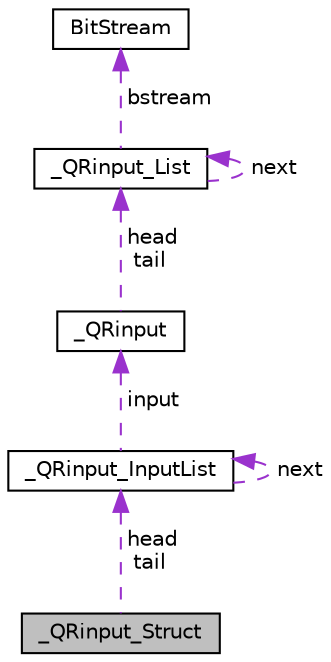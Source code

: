 digraph "_QRinput_Struct"
{
  edge [fontname="Helvetica",fontsize="10",labelfontname="Helvetica",labelfontsize="10"];
  node [fontname="Helvetica",fontsize="10",shape=record];
  Node1 [label="_QRinput_Struct",height=0.2,width=0.4,color="black", fillcolor="grey75", style="filled", fontcolor="black"];
  Node2 -> Node1 [dir="back",color="darkorchid3",fontsize="10",style="dashed",label=" head\ntail" ,fontname="Helvetica"];
  Node2 [label="_QRinput_InputList",height=0.2,width=0.4,color="black", fillcolor="white", style="filled",URL="$struct___q_rinput___input_list.html"];
  Node3 -> Node2 [dir="back",color="darkorchid3",fontsize="10",style="dashed",label=" input" ,fontname="Helvetica"];
  Node3 [label="_QRinput",height=0.2,width=0.4,color="black", fillcolor="white", style="filled",URL="$struct___q_rinput.html"];
  Node4 -> Node3 [dir="back",color="darkorchid3",fontsize="10",style="dashed",label=" head\ntail" ,fontname="Helvetica"];
  Node4 [label="_QRinput_List",height=0.2,width=0.4,color="black", fillcolor="white", style="filled",URL="$struct___q_rinput___list.html"];
  Node5 -> Node4 [dir="back",color="darkorchid3",fontsize="10",style="dashed",label=" bstream" ,fontname="Helvetica"];
  Node5 [label="BitStream",height=0.2,width=0.4,color="black", fillcolor="white", style="filled",URL="$struct_bit_stream.html"];
  Node4 -> Node4 [dir="back",color="darkorchid3",fontsize="10",style="dashed",label=" next" ,fontname="Helvetica"];
  Node2 -> Node2 [dir="back",color="darkorchid3",fontsize="10",style="dashed",label=" next" ,fontname="Helvetica"];
}
